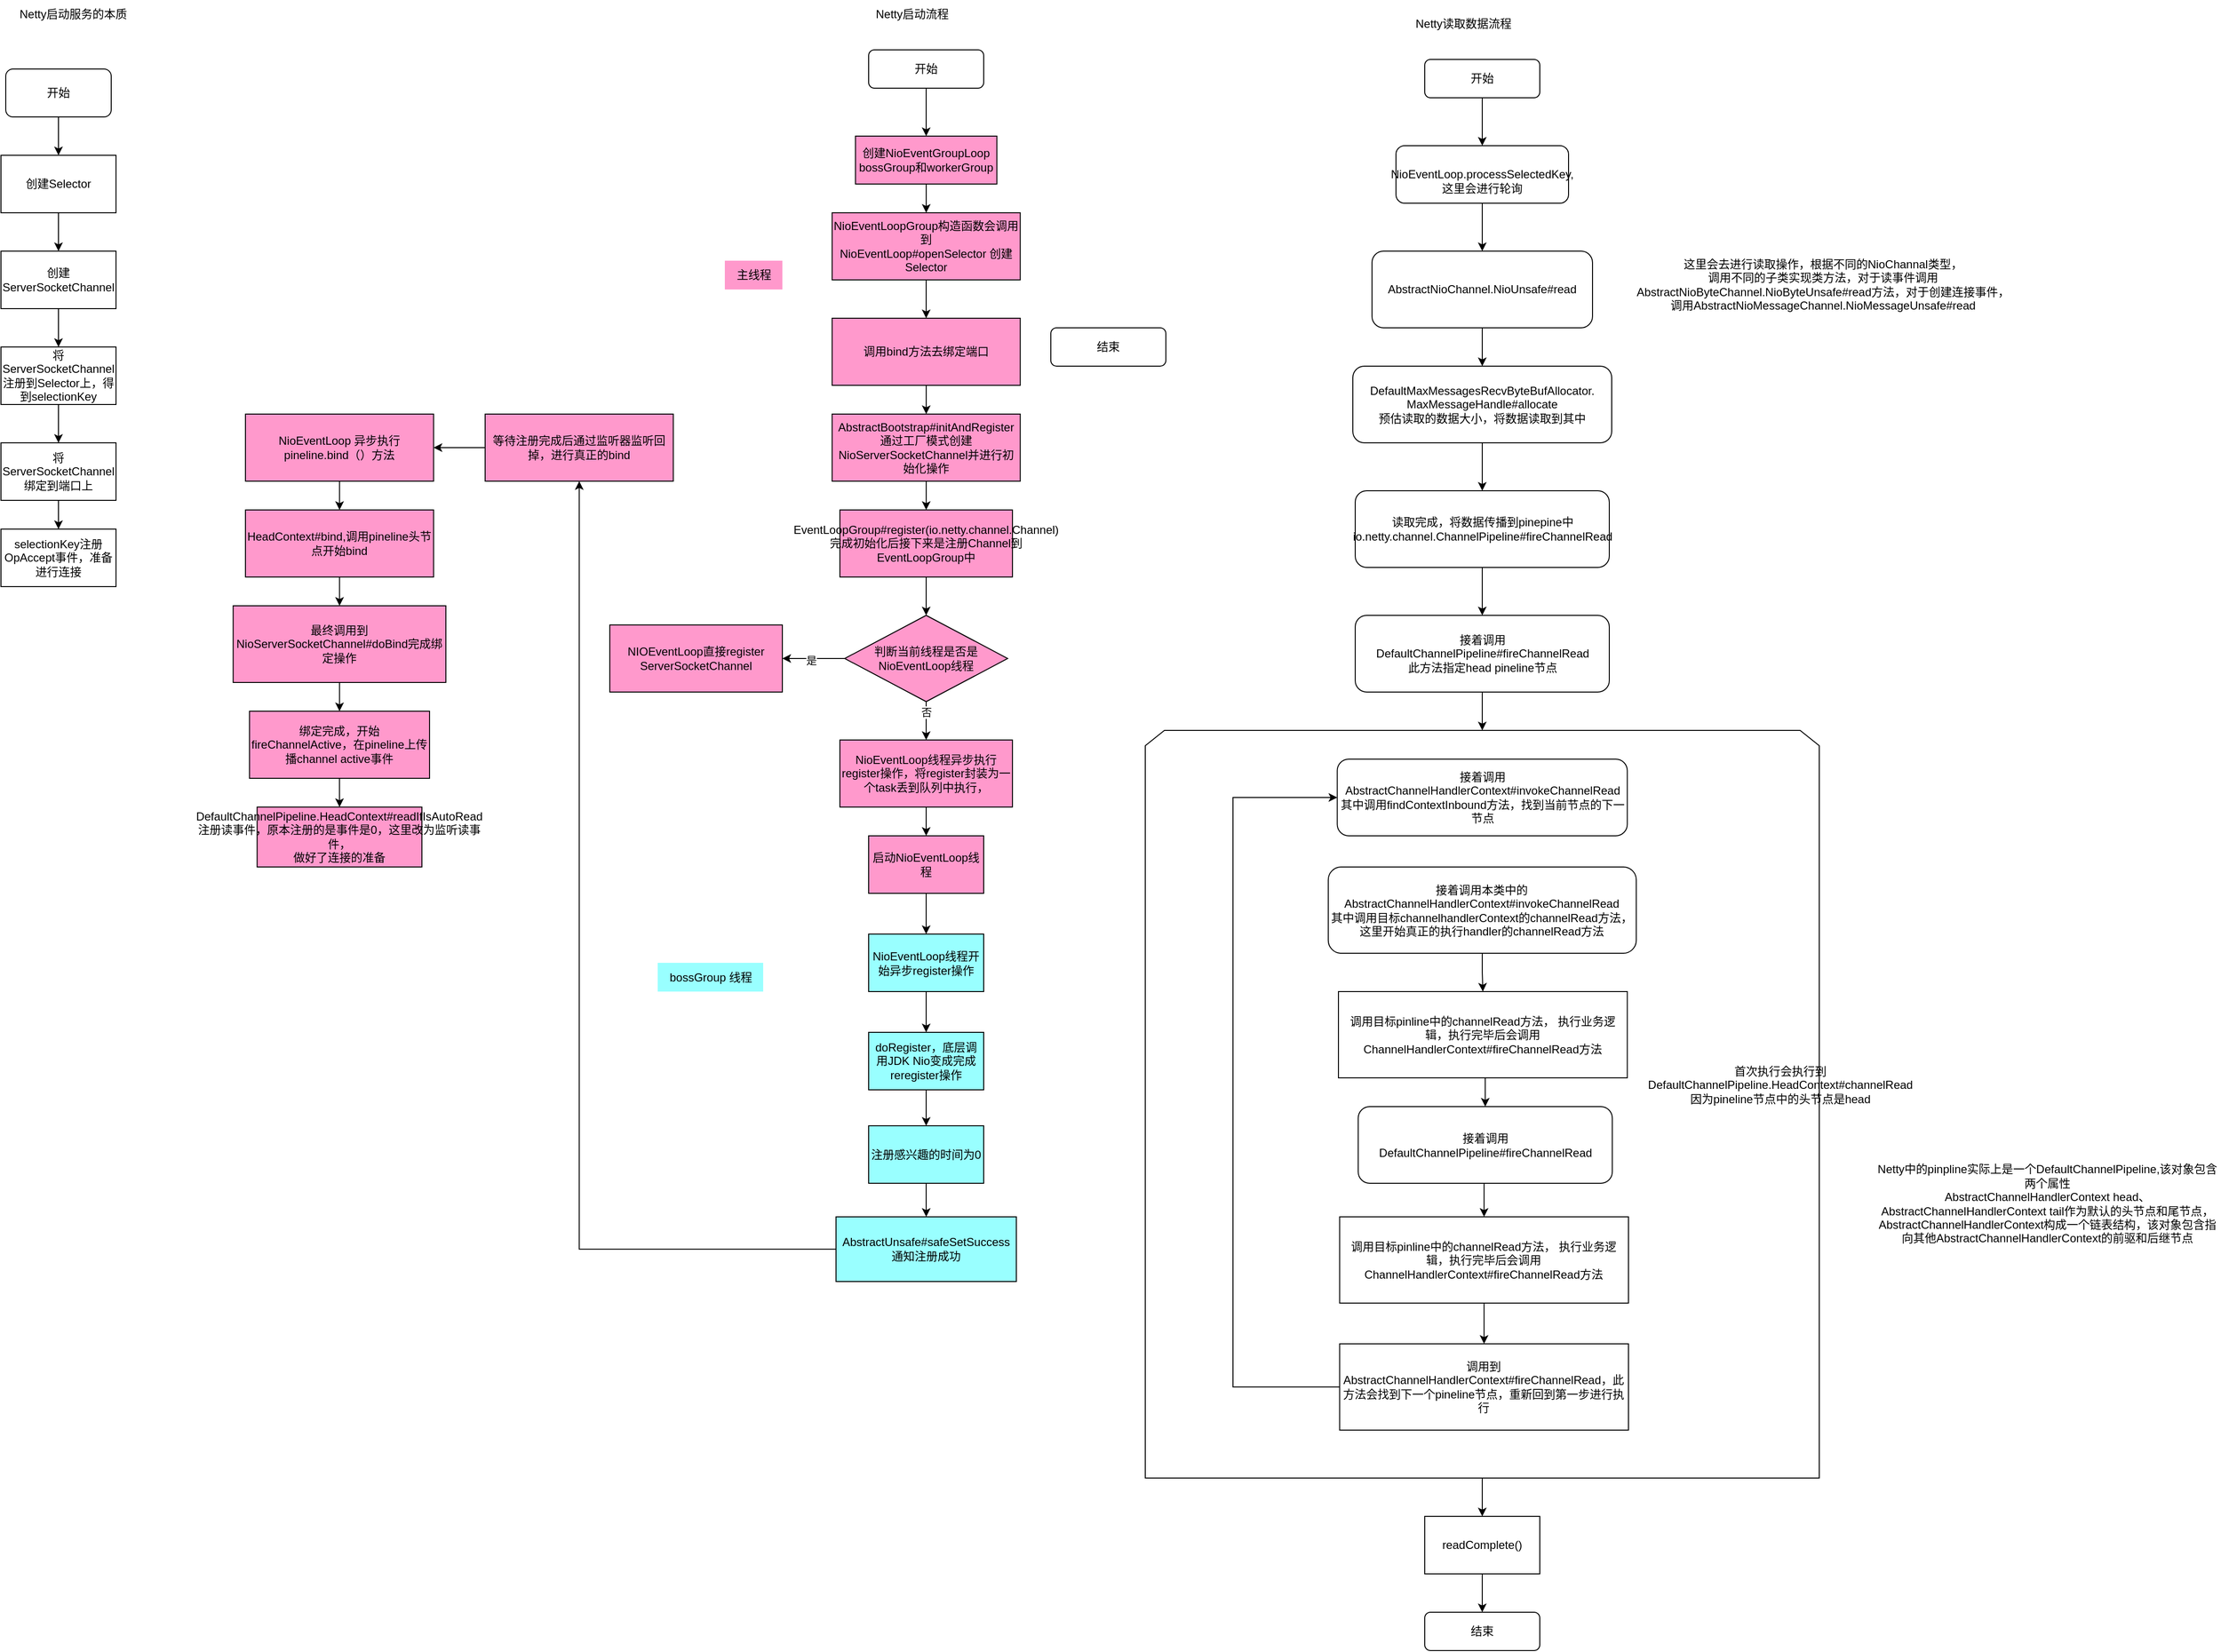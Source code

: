 <mxfile version="21.6.6" type="github">
  <diagram id="C5RBs43oDa-KdzZeNtuy" name="Page-1">
    <mxGraphModel dx="1907" dy="599" grid="1" gridSize="10" guides="1" tooltips="1" connect="1" arrows="1" fold="1" page="1" pageScale="1" pageWidth="827" pageHeight="1169" math="0" shadow="0">
      <root>
        <mxCell id="WIyWlLk6GJQsqaUBKTNV-0" />
        <mxCell id="WIyWlLk6GJQsqaUBKTNV-1" parent="WIyWlLk6GJQsqaUBKTNV-0" />
        <mxCell id="GdVXnzEpVyFlEjYMwNEM-37" style="edgeStyle=orthogonalEdgeStyle;rounded=0;orthogonalLoop=1;jettySize=auto;html=1;exitX=0.5;exitY=1;exitDx=0;exitDy=0;entryX=0.5;entryY=0;entryDx=0;entryDy=0;" parent="WIyWlLk6GJQsqaUBKTNV-1" source="GdVXnzEpVyFlEjYMwNEM-16" target="GdVXnzEpVyFlEjYMwNEM-36" edge="1">
          <mxGeometry relative="1" as="geometry" />
        </mxCell>
        <mxCell id="GdVXnzEpVyFlEjYMwNEM-16" value="" style="shape=loopLimit;whiteSpace=wrap;html=1;" parent="WIyWlLk6GJQsqaUBKTNV-1" vertex="1">
          <mxGeometry x="408.51" y="780" width="703" height="780" as="geometry" />
        </mxCell>
        <mxCell id="pgyLf31vsVKfyvSoMUgz-14" style="edgeStyle=orthogonalEdgeStyle;rounded=0;orthogonalLoop=1;jettySize=auto;html=1;exitX=0.5;exitY=1;exitDx=0;exitDy=0;" parent="WIyWlLk6GJQsqaUBKTNV-1" source="pgyLf31vsVKfyvSoMUgz-1" target="pgyLf31vsVKfyvSoMUgz-5" edge="1">
          <mxGeometry relative="1" as="geometry" />
        </mxCell>
        <mxCell id="pgyLf31vsVKfyvSoMUgz-1" value="开始" style="rounded=1;whiteSpace=wrap;html=1;fontSize=12;glass=0;strokeWidth=1;shadow=0;" parent="WIyWlLk6GJQsqaUBKTNV-1" vertex="1">
          <mxGeometry x="700" y="80" width="120" height="40" as="geometry" />
        </mxCell>
        <mxCell id="pgyLf31vsVKfyvSoMUgz-15" style="edgeStyle=orthogonalEdgeStyle;rounded=0;orthogonalLoop=1;jettySize=auto;html=1;exitX=0.5;exitY=1;exitDx=0;exitDy=0;" parent="WIyWlLk6GJQsqaUBKTNV-1" source="pgyLf31vsVKfyvSoMUgz-5" edge="1">
          <mxGeometry relative="1" as="geometry">
            <mxPoint x="760" y="280" as="targetPoint" />
          </mxGeometry>
        </mxCell>
        <mxCell id="pgyLf31vsVKfyvSoMUgz-5" value="&lt;br style=&quot;border-color: var(--border-color);&quot;&gt;NioEventLoop.processSelectedKey,&lt;br&gt;这里会进行轮询" style="rounded=1;whiteSpace=wrap;html=1;fontSize=12;glass=0;strokeWidth=1;shadow=0;" parent="WIyWlLk6GJQsqaUBKTNV-1" vertex="1">
          <mxGeometry x="670" y="170" width="180" height="60" as="geometry" />
        </mxCell>
        <mxCell id="pgyLf31vsVKfyvSoMUgz-9" value="结束" style="rounded=1;whiteSpace=wrap;html=1;fontSize=12;glass=0;strokeWidth=1;shadow=0;" parent="WIyWlLk6GJQsqaUBKTNV-1" vertex="1">
          <mxGeometry x="700" y="1700" width="120" height="40" as="geometry" />
        </mxCell>
        <mxCell id="pgyLf31vsVKfyvSoMUgz-11" value="Netty读取数据流程" style="text;html=1;align=center;verticalAlign=middle;resizable=0;points=[];autosize=1;strokeColor=none;fillColor=none;" parent="WIyWlLk6GJQsqaUBKTNV-1" vertex="1">
          <mxGeometry x="680" y="28" width="120" height="30" as="geometry" />
        </mxCell>
        <mxCell id="pgyLf31vsVKfyvSoMUgz-20" value="" style="edgeStyle=orthogonalEdgeStyle;rounded=0;orthogonalLoop=1;jettySize=auto;html=1;" parent="WIyWlLk6GJQsqaUBKTNV-1" source="pgyLf31vsVKfyvSoMUgz-16" target="pgyLf31vsVKfyvSoMUgz-19" edge="1">
          <mxGeometry relative="1" as="geometry" />
        </mxCell>
        <mxCell id="pgyLf31vsVKfyvSoMUgz-16" value="AbstractNioChannel.NioUnsafe#read" style="rounded=1;whiteSpace=wrap;html=1;" parent="WIyWlLk6GJQsqaUBKTNV-1" vertex="1">
          <mxGeometry x="645" y="280" width="230" height="80" as="geometry" />
        </mxCell>
        <mxCell id="pgyLf31vsVKfyvSoMUgz-17" value="这里会去进行读取操作，根据不同的NioChannal类型，&lt;br&gt;调用不同的子类实现类方法，对于读事件调用&lt;br&gt;AbstractNioByteChannel.NioByteUnsafe#read方法，对于创建连接事件，&lt;br&gt;调用AbstractNioMessageChannel.NioMessageUnsafe#read" style="text;html=1;align=center;verticalAlign=middle;resizable=0;points=[];autosize=1;strokeColor=none;fillColor=none;" parent="WIyWlLk6GJQsqaUBKTNV-1" vertex="1">
          <mxGeometry x="910" y="280" width="410" height="70" as="geometry" />
        </mxCell>
        <mxCell id="pgyLf31vsVKfyvSoMUgz-22" value="" style="edgeStyle=orthogonalEdgeStyle;rounded=0;orthogonalLoop=1;jettySize=auto;html=1;" parent="WIyWlLk6GJQsqaUBKTNV-1" source="pgyLf31vsVKfyvSoMUgz-19" target="pgyLf31vsVKfyvSoMUgz-21" edge="1">
          <mxGeometry relative="1" as="geometry" />
        </mxCell>
        <UserObject label="DefaultMaxMessagesRecvByteBufAllocator.&lt;br&gt;MaxMessageHandle#allocate&lt;br&gt;预估读取的数据大小，将数据读取到其中" link="io.netty.channel.DefaultMaxMessagesRecvByteBufAllocator.MaxMessageHandle#allocate" id="pgyLf31vsVKfyvSoMUgz-19">
          <mxCell style="whiteSpace=wrap;html=1;rounded=1;" parent="WIyWlLk6GJQsqaUBKTNV-1" vertex="1">
            <mxGeometry x="625" y="400" width="270" height="80" as="geometry" />
          </mxCell>
        </UserObject>
        <mxCell id="GdVXnzEpVyFlEjYMwNEM-18" style="edgeStyle=orthogonalEdgeStyle;rounded=0;orthogonalLoop=1;jettySize=auto;html=1;exitX=0.5;exitY=1;exitDx=0;exitDy=0;entryX=0.5;entryY=0;entryDx=0;entryDy=0;" parent="WIyWlLk6GJQsqaUBKTNV-1" source="pgyLf31vsVKfyvSoMUgz-21" target="GdVXnzEpVyFlEjYMwNEM-0" edge="1">
          <mxGeometry relative="1" as="geometry" />
        </mxCell>
        <mxCell id="pgyLf31vsVKfyvSoMUgz-21" value="读取完成，将数据传播到pinepine中io.netty.channel.ChannelPipeline#fireChannelRead" style="whiteSpace=wrap;html=1;rounded=1;" parent="WIyWlLk6GJQsqaUBKTNV-1" vertex="1">
          <mxGeometry x="627.5" y="530" width="265" height="80" as="geometry" />
        </mxCell>
        <mxCell id="GdVXnzEpVyFlEjYMwNEM-27" style="edgeStyle=orthogonalEdgeStyle;rounded=0;orthogonalLoop=1;jettySize=auto;html=1;exitX=0.5;exitY=1;exitDx=0;exitDy=0;entryX=0.5;entryY=0;entryDx=0;entryDy=0;" parent="WIyWlLk6GJQsqaUBKTNV-1" source="GdVXnzEpVyFlEjYMwNEM-0" target="GdVXnzEpVyFlEjYMwNEM-16" edge="1">
          <mxGeometry relative="1" as="geometry" />
        </mxCell>
        <mxCell id="GdVXnzEpVyFlEjYMwNEM-0" value="接着调用DefaultChannelPipeline#fireChannelRead&lt;br&gt;此方法指定head pineline节点" style="whiteSpace=wrap;html=1;rounded=1;" parent="WIyWlLk6GJQsqaUBKTNV-1" vertex="1">
          <mxGeometry x="627.5" y="660" width="265" height="80" as="geometry" />
        </mxCell>
        <mxCell id="GdVXnzEpVyFlEjYMwNEM-4" value="接着调用AbstractChannelHandlerContext#invokeChannelRead&lt;br&gt;其中调用findContextInbound方法，找到当前节点的下一节点" style="whiteSpace=wrap;html=1;rounded=1;" parent="WIyWlLk6GJQsqaUBKTNV-1" vertex="1">
          <mxGeometry x="608.75" y="810" width="302.5" height="80" as="geometry" />
        </mxCell>
        <mxCell id="GdVXnzEpVyFlEjYMwNEM-25" style="edgeStyle=orthogonalEdgeStyle;rounded=0;orthogonalLoop=1;jettySize=auto;html=1;exitX=0.5;exitY=1;exitDx=0;exitDy=0;entryX=0.5;entryY=0;entryDx=0;entryDy=0;" parent="WIyWlLk6GJQsqaUBKTNV-1" source="GdVXnzEpVyFlEjYMwNEM-6" target="GdVXnzEpVyFlEjYMwNEM-22" edge="1">
          <mxGeometry relative="1" as="geometry" />
        </mxCell>
        <mxCell id="GdVXnzEpVyFlEjYMwNEM-6" value="接着调用本类中的AbstractChannelHandlerContext#invokeChannelRead&lt;br&gt;其中调用目标channelhandlerContext的channelRead方法，这里开始真正的执行handler的channelRead方法" style="whiteSpace=wrap;html=1;rounded=1;" parent="WIyWlLk6GJQsqaUBKTNV-1" vertex="1">
          <mxGeometry x="599.38" y="922.5" width="321.25" height="90" as="geometry" />
        </mxCell>
        <mxCell id="GdVXnzEpVyFlEjYMwNEM-29" style="edgeStyle=orthogonalEdgeStyle;rounded=0;orthogonalLoop=1;jettySize=auto;html=1;exitX=0.5;exitY=1;exitDx=0;exitDy=0;entryX=0.5;entryY=0;entryDx=0;entryDy=0;" parent="WIyWlLk6GJQsqaUBKTNV-1" source="GdVXnzEpVyFlEjYMwNEM-13" target="GdVXnzEpVyFlEjYMwNEM-28" edge="1">
          <mxGeometry relative="1" as="geometry" />
        </mxCell>
        <mxCell id="GdVXnzEpVyFlEjYMwNEM-13" value="接着调用DefaultChannelPipeline#fireChannelRead" style="whiteSpace=wrap;html=1;rounded=1;" parent="WIyWlLk6GJQsqaUBKTNV-1" vertex="1">
          <mxGeometry x="630.62" y="1172.5" width="265" height="80" as="geometry" />
        </mxCell>
        <mxCell id="GdVXnzEpVyFlEjYMwNEM-20" value="首次执行会执行到DefaultChannelPipeline.HeadContext#channelRead&lt;br&gt;因为pineline节点中的头节点是head" style="text;html=1;strokeColor=none;fillColor=none;align=center;verticalAlign=middle;whiteSpace=wrap;rounded=0;" parent="WIyWlLk6GJQsqaUBKTNV-1" vertex="1">
          <mxGeometry x="940.62" y="1095" width="260" height="110" as="geometry" />
        </mxCell>
        <mxCell id="GdVXnzEpVyFlEjYMwNEM-24" style="edgeStyle=orthogonalEdgeStyle;rounded=0;orthogonalLoop=1;jettySize=auto;html=1;exitX=0.5;exitY=1;exitDx=0;exitDy=0;entryX=0.5;entryY=0;entryDx=0;entryDy=0;" parent="WIyWlLk6GJQsqaUBKTNV-1" source="GdVXnzEpVyFlEjYMwNEM-22" target="GdVXnzEpVyFlEjYMwNEM-13" edge="1">
          <mxGeometry relative="1" as="geometry" />
        </mxCell>
        <mxCell id="GdVXnzEpVyFlEjYMwNEM-22" value="调用目标pinline中的channelRead方法， 执行业务逻辑，执行完毕后会调用ChannelHandlerContext#fireChannelRead方法" style="rounded=0;whiteSpace=wrap;html=1;" parent="WIyWlLk6GJQsqaUBKTNV-1" vertex="1">
          <mxGeometry x="610" y="1052.5" width="301.25" height="90" as="geometry" />
        </mxCell>
        <mxCell id="GdVXnzEpVyFlEjYMwNEM-31" style="edgeStyle=orthogonalEdgeStyle;rounded=0;orthogonalLoop=1;jettySize=auto;html=1;exitX=0.5;exitY=1;exitDx=0;exitDy=0;entryX=0.5;entryY=0;entryDx=0;entryDy=0;" parent="WIyWlLk6GJQsqaUBKTNV-1" source="GdVXnzEpVyFlEjYMwNEM-28" target="GdVXnzEpVyFlEjYMwNEM-30" edge="1">
          <mxGeometry relative="1" as="geometry" />
        </mxCell>
        <mxCell id="GdVXnzEpVyFlEjYMwNEM-28" value="调用目标pinline中的channelRead方法， 执行业务逻辑，执行完毕后会调用ChannelHandlerContext#fireChannelRead方法" style="rounded=0;whiteSpace=wrap;html=1;" parent="WIyWlLk6GJQsqaUBKTNV-1" vertex="1">
          <mxGeometry x="611.25" y="1287.5" width="301.25" height="90" as="geometry" />
        </mxCell>
        <mxCell id="GdVXnzEpVyFlEjYMwNEM-32" style="edgeStyle=orthogonalEdgeStyle;rounded=0;orthogonalLoop=1;jettySize=auto;html=1;exitX=0;exitY=0.5;exitDx=0;exitDy=0;entryX=0;entryY=0.5;entryDx=0;entryDy=0;" parent="WIyWlLk6GJQsqaUBKTNV-1" source="GdVXnzEpVyFlEjYMwNEM-30" target="GdVXnzEpVyFlEjYMwNEM-4" edge="1">
          <mxGeometry relative="1" as="geometry">
            <Array as="points">
              <mxPoint x="500" y="1465" />
              <mxPoint x="500" y="850" />
            </Array>
          </mxGeometry>
        </mxCell>
        <mxCell id="GdVXnzEpVyFlEjYMwNEM-30" value="调用到AbstractChannelHandlerContext#fireChannelRead，此方法会找到下一个pineline节点，重新回到第一步进行执行" style="rounded=0;whiteSpace=wrap;html=1;" parent="WIyWlLk6GJQsqaUBKTNV-1" vertex="1">
          <mxGeometry x="611.25" y="1420" width="301.25" height="90" as="geometry" />
        </mxCell>
        <mxCell id="wY29Mb9amywJfO0VsZez-29" style="edgeStyle=orthogonalEdgeStyle;rounded=0;orthogonalLoop=1;jettySize=auto;html=1;exitX=0.5;exitY=1;exitDx=0;exitDy=0;" edge="1" parent="WIyWlLk6GJQsqaUBKTNV-1" source="GdVXnzEpVyFlEjYMwNEM-36" target="pgyLf31vsVKfyvSoMUgz-9">
          <mxGeometry relative="1" as="geometry" />
        </mxCell>
        <mxCell id="GdVXnzEpVyFlEjYMwNEM-36" value="readComplete()" style="whiteSpace=wrap;html=1;" parent="WIyWlLk6GJQsqaUBKTNV-1" vertex="1">
          <mxGeometry x="700" y="1600" width="120" height="60" as="geometry" />
        </mxCell>
        <mxCell id="GdVXnzEpVyFlEjYMwNEM-39" value="Netty中的pinpline实际上是一个DefaultChannelPipeline,该对象包含两个属性&lt;br&gt;AbstractChannelHandlerContext&amp;nbsp;head、&lt;br&gt;AbstractChannelHandlerContext&amp;nbsp;tail作为默认的头节点和尾节点，AbstractChannelHandlerContext构成一个链表结构，该对象包含指向其他AbstractChannelHandlerContext的前驱和后继节点" style="text;html=1;strokeColor=none;fillColor=none;align=center;verticalAlign=middle;whiteSpace=wrap;rounded=0;" parent="WIyWlLk6GJQsqaUBKTNV-1" vertex="1">
          <mxGeometry x="1170" y="1230" width="359.38" height="87.5" as="geometry" />
        </mxCell>
        <mxCell id="wY29Mb9amywJfO0VsZez-19" style="edgeStyle=orthogonalEdgeStyle;rounded=0;orthogonalLoop=1;jettySize=auto;html=1;exitX=0.5;exitY=1;exitDx=0;exitDy=0;entryX=0.5;entryY=0;entryDx=0;entryDy=0;" edge="1" parent="WIyWlLk6GJQsqaUBKTNV-1" source="eDhqZ8a0nptcuUZ7Z_iJ-0" target="eDhqZ8a0nptcuUZ7Z_iJ-2">
          <mxGeometry relative="1" as="geometry" />
        </mxCell>
        <mxCell id="eDhqZ8a0nptcuUZ7Z_iJ-0" value="开始" style="rounded=1;whiteSpace=wrap;html=1;fontSize=12;glass=0;strokeWidth=1;shadow=0;" parent="WIyWlLk6GJQsqaUBKTNV-1" vertex="1">
          <mxGeometry x="120.01" y="70" width="120" height="40" as="geometry" />
        </mxCell>
        <mxCell id="eDhqZ8a0nptcuUZ7Z_iJ-1" value="结束" style="rounded=1;whiteSpace=wrap;html=1;fontSize=12;glass=0;strokeWidth=1;shadow=0;" parent="WIyWlLk6GJQsqaUBKTNV-1" vertex="1">
          <mxGeometry x="310" y="360" width="120" height="40" as="geometry" />
        </mxCell>
        <mxCell id="eDhqZ8a0nptcuUZ7Z_iJ-10" value="" style="edgeStyle=orthogonalEdgeStyle;rounded=0;orthogonalLoop=1;jettySize=auto;html=1;" parent="WIyWlLk6GJQsqaUBKTNV-1" source="eDhqZ8a0nptcuUZ7Z_iJ-2" target="eDhqZ8a0nptcuUZ7Z_iJ-9" edge="1">
          <mxGeometry relative="1" as="geometry" />
        </mxCell>
        <mxCell id="eDhqZ8a0nptcuUZ7Z_iJ-2" value="创建NioEventGroupLoop bossGroup和workerGroup&lt;br&gt;" style="rounded=0;whiteSpace=wrap;html=1;fillColor=#FF99CC;" parent="WIyWlLk6GJQsqaUBKTNV-1" vertex="1">
          <mxGeometry x="106.25" y="160" width="147.5" height="50" as="geometry" />
        </mxCell>
        <mxCell id="eDhqZ8a0nptcuUZ7Z_iJ-8" value="主线程" style="text;html=1;align=center;verticalAlign=middle;resizable=0;points=[];autosize=1;strokeColor=none;fillColor=#FF99CC;" parent="WIyWlLk6GJQsqaUBKTNV-1" vertex="1">
          <mxGeometry x="-30" y="290" width="60" height="30" as="geometry" />
        </mxCell>
        <mxCell id="eDhqZ8a0nptcuUZ7Z_iJ-12" value="" style="edgeStyle=orthogonalEdgeStyle;rounded=0;orthogonalLoop=1;jettySize=auto;html=1;" parent="WIyWlLk6GJQsqaUBKTNV-1" source="eDhqZ8a0nptcuUZ7Z_iJ-9" target="eDhqZ8a0nptcuUZ7Z_iJ-11" edge="1">
          <mxGeometry relative="1" as="geometry" />
        </mxCell>
        <mxCell id="eDhqZ8a0nptcuUZ7Z_iJ-9" value="NioEventLoopGroup构造函数会调用到&lt;br&gt;NioEventLoop#openSelector 创建Selector" style="whiteSpace=wrap;html=1;rounded=0;fillColor=#FF99CC;" parent="WIyWlLk6GJQsqaUBKTNV-1" vertex="1">
          <mxGeometry x="81.88" y="240" width="196.25" height="70" as="geometry" />
        </mxCell>
        <mxCell id="eDhqZ8a0nptcuUZ7Z_iJ-14" value="" style="edgeStyle=orthogonalEdgeStyle;rounded=0;orthogonalLoop=1;jettySize=auto;html=1;" parent="WIyWlLk6GJQsqaUBKTNV-1" source="eDhqZ8a0nptcuUZ7Z_iJ-11" target="eDhqZ8a0nptcuUZ7Z_iJ-13" edge="1">
          <mxGeometry relative="1" as="geometry" />
        </mxCell>
        <mxCell id="eDhqZ8a0nptcuUZ7Z_iJ-11" value="调用bind方法去绑定端口" style="whiteSpace=wrap;html=1;rounded=0;fillColor=#FF99CC;" parent="WIyWlLk6GJQsqaUBKTNV-1" vertex="1">
          <mxGeometry x="81.88" y="350" width="196.25" height="70" as="geometry" />
        </mxCell>
        <mxCell id="eDhqZ8a0nptcuUZ7Z_iJ-17" value="" style="edgeStyle=orthogonalEdgeStyle;rounded=0;orthogonalLoop=1;jettySize=auto;html=1;" parent="WIyWlLk6GJQsqaUBKTNV-1" source="eDhqZ8a0nptcuUZ7Z_iJ-13" target="eDhqZ8a0nptcuUZ7Z_iJ-16" edge="1">
          <mxGeometry relative="1" as="geometry" />
        </mxCell>
        <mxCell id="eDhqZ8a0nptcuUZ7Z_iJ-13" value="AbstractBootstrap#initAndRegister&lt;br&gt;通过工厂模式创建NioServerSocketChannel并进行初始化操作" style="whiteSpace=wrap;html=1;rounded=0;fillColor=#FF99CC;" parent="WIyWlLk6GJQsqaUBKTNV-1" vertex="1">
          <mxGeometry x="81.88" y="450" width="196.25" height="70" as="geometry" />
        </mxCell>
        <mxCell id="eDhqZ8a0nptcuUZ7Z_iJ-15" value="bossGroup 线程" style="text;html=1;align=center;verticalAlign=middle;resizable=0;points=[];autosize=1;strokeColor=none;fillColor=#99FFFF;" parent="WIyWlLk6GJQsqaUBKTNV-1" vertex="1">
          <mxGeometry x="-100" y="1022.5" width="110" height="30" as="geometry" />
        </mxCell>
        <mxCell id="wY29Mb9amywJfO0VsZez-3" style="edgeStyle=orthogonalEdgeStyle;rounded=0;orthogonalLoop=1;jettySize=auto;html=1;exitX=0.5;exitY=1;exitDx=0;exitDy=0;entryX=0.5;entryY=0;entryDx=0;entryDy=0;" edge="1" parent="WIyWlLk6GJQsqaUBKTNV-1" source="eDhqZ8a0nptcuUZ7Z_iJ-16" target="wY29Mb9amywJfO0VsZez-2">
          <mxGeometry relative="1" as="geometry" />
        </mxCell>
        <mxCell id="eDhqZ8a0nptcuUZ7Z_iJ-16" value="EventLoopGroup#register(io.netty.channel.Channel)&lt;br&gt;完成初始化后接下来是注册Channel到EventLoopGroup中" style="whiteSpace=wrap;html=1;fillColor=#FF99CC;rounded=0;" parent="WIyWlLk6GJQsqaUBKTNV-1" vertex="1">
          <mxGeometry x="90.01" y="550" width="179.99" height="70" as="geometry" />
        </mxCell>
        <mxCell id="wY29Mb9amywJfO0VsZez-6" style="edgeStyle=orthogonalEdgeStyle;rounded=0;orthogonalLoop=1;jettySize=auto;html=1;exitX=0;exitY=0.5;exitDx=0;exitDy=0;" edge="1" parent="WIyWlLk6GJQsqaUBKTNV-1" source="wY29Mb9amywJfO0VsZez-2" target="wY29Mb9amywJfO0VsZez-5">
          <mxGeometry relative="1" as="geometry" />
        </mxCell>
        <mxCell id="wY29Mb9amywJfO0VsZez-9" value="是" style="edgeLabel;html=1;align=center;verticalAlign=middle;resizable=0;points=[];" vertex="1" connectable="0" parent="wY29Mb9amywJfO0VsZez-6">
          <mxGeometry x="0.083" y="2" relative="1" as="geometry">
            <mxPoint as="offset" />
          </mxGeometry>
        </mxCell>
        <mxCell id="wY29Mb9amywJfO0VsZez-8" style="edgeStyle=orthogonalEdgeStyle;rounded=0;orthogonalLoop=1;jettySize=auto;html=1;exitX=0.5;exitY=1;exitDx=0;exitDy=0;entryX=0.5;entryY=0;entryDx=0;entryDy=0;" edge="1" parent="WIyWlLk6GJQsqaUBKTNV-1" source="wY29Mb9amywJfO0VsZez-2" target="wY29Mb9amywJfO0VsZez-7">
          <mxGeometry relative="1" as="geometry" />
        </mxCell>
        <mxCell id="wY29Mb9amywJfO0VsZez-10" value="否" style="edgeLabel;html=1;align=center;verticalAlign=middle;resizable=0;points=[];" vertex="1" connectable="0" parent="wY29Mb9amywJfO0VsZez-8">
          <mxGeometry x="-0.472" relative="1" as="geometry">
            <mxPoint as="offset" />
          </mxGeometry>
        </mxCell>
        <mxCell id="wY29Mb9amywJfO0VsZez-2" value="判断当前线程是否是NioEventLoop线程" style="rhombus;whiteSpace=wrap;html=1;fillColor=#FF99CC;" vertex="1" parent="WIyWlLk6GJQsqaUBKTNV-1">
          <mxGeometry x="95" y="660" width="170" height="90" as="geometry" />
        </mxCell>
        <mxCell id="wY29Mb9amywJfO0VsZez-5" value="NIOEventLoop直接register ServerSocketChannel" style="whiteSpace=wrap;html=1;fillColor=#FF99CC;rounded=0;" vertex="1" parent="WIyWlLk6GJQsqaUBKTNV-1">
          <mxGeometry x="-149.99" y="670" width="179.99" height="70" as="geometry" />
        </mxCell>
        <mxCell id="wY29Mb9amywJfO0VsZez-12" value="" style="edgeStyle=orthogonalEdgeStyle;rounded=0;orthogonalLoop=1;jettySize=auto;html=1;" edge="1" parent="WIyWlLk6GJQsqaUBKTNV-1" source="wY29Mb9amywJfO0VsZez-7" target="wY29Mb9amywJfO0VsZez-11">
          <mxGeometry relative="1" as="geometry" />
        </mxCell>
        <mxCell id="wY29Mb9amywJfO0VsZez-7" value="NioEventLoop线程异步执行register操作，将register封装为一个task丢到队列中执行，" style="whiteSpace=wrap;html=1;fillColor=#FF99CC;rounded=0;" vertex="1" parent="WIyWlLk6GJQsqaUBKTNV-1">
          <mxGeometry x="90" y="790" width="179.99" height="70" as="geometry" />
        </mxCell>
        <mxCell id="wY29Mb9amywJfO0VsZez-14" value="" style="edgeStyle=orthogonalEdgeStyle;rounded=0;orthogonalLoop=1;jettySize=auto;html=1;" edge="1" parent="WIyWlLk6GJQsqaUBKTNV-1" source="wY29Mb9amywJfO0VsZez-11" target="wY29Mb9amywJfO0VsZez-13">
          <mxGeometry relative="1" as="geometry" />
        </mxCell>
        <mxCell id="wY29Mb9amywJfO0VsZez-11" value="启动NioEventLoop线程" style="whiteSpace=wrap;html=1;fillColor=#FF99CC;rounded=0;" vertex="1" parent="WIyWlLk6GJQsqaUBKTNV-1">
          <mxGeometry x="119.995" y="890" width="120" height="60" as="geometry" />
        </mxCell>
        <mxCell id="wY29Mb9amywJfO0VsZez-16" value="" style="edgeStyle=orthogonalEdgeStyle;rounded=0;orthogonalLoop=1;jettySize=auto;html=1;" edge="1" parent="WIyWlLk6GJQsqaUBKTNV-1" source="wY29Mb9amywJfO0VsZez-13" target="wY29Mb9amywJfO0VsZez-15">
          <mxGeometry relative="1" as="geometry" />
        </mxCell>
        <mxCell id="wY29Mb9amywJfO0VsZez-13" value="NioEventLoop线程开始异步register操作" style="whiteSpace=wrap;html=1;fillColor=#99FFFF;rounded=0;" vertex="1" parent="WIyWlLk6GJQsqaUBKTNV-1">
          <mxGeometry x="120.005" y="992.5" width="120" height="60" as="geometry" />
        </mxCell>
        <mxCell id="wY29Mb9amywJfO0VsZez-21" value="" style="edgeStyle=orthogonalEdgeStyle;rounded=0;orthogonalLoop=1;jettySize=auto;html=1;" edge="1" parent="WIyWlLk6GJQsqaUBKTNV-1" source="wY29Mb9amywJfO0VsZez-15" target="wY29Mb9amywJfO0VsZez-20">
          <mxGeometry relative="1" as="geometry" />
        </mxCell>
        <mxCell id="wY29Mb9amywJfO0VsZez-15" value="doRegister，底层调用JDK Nio变成完成reregister操作" style="whiteSpace=wrap;html=1;fillColor=#99FFFF;rounded=0;" vertex="1" parent="WIyWlLk6GJQsqaUBKTNV-1">
          <mxGeometry x="120.005" y="1095" width="120" height="60" as="geometry" />
        </mxCell>
        <mxCell id="wY29Mb9amywJfO0VsZez-23" value="" style="edgeStyle=orthogonalEdgeStyle;rounded=0;orthogonalLoop=1;jettySize=auto;html=1;" edge="1" parent="WIyWlLk6GJQsqaUBKTNV-1" source="wY29Mb9amywJfO0VsZez-20" target="wY29Mb9amywJfO0VsZez-22">
          <mxGeometry relative="1" as="geometry" />
        </mxCell>
        <mxCell id="wY29Mb9amywJfO0VsZez-20" value="注册感兴趣的时间为0" style="whiteSpace=wrap;html=1;fillColor=#99FFFF;rounded=0;" vertex="1" parent="WIyWlLk6GJQsqaUBKTNV-1">
          <mxGeometry x="119.995" y="1192.5" width="120" height="60" as="geometry" />
        </mxCell>
        <mxCell id="wY29Mb9amywJfO0VsZez-28" style="edgeStyle=orthogonalEdgeStyle;rounded=0;orthogonalLoop=1;jettySize=auto;html=1;exitX=0;exitY=0.5;exitDx=0;exitDy=0;" edge="1" parent="WIyWlLk6GJQsqaUBKTNV-1" source="wY29Mb9amywJfO0VsZez-22" target="wY29Mb9amywJfO0VsZez-27">
          <mxGeometry relative="1" as="geometry" />
        </mxCell>
        <mxCell id="wY29Mb9amywJfO0VsZez-22" value="AbstractUnsafe#safeSetSuccess&lt;br&gt;通知注册成功" style="whiteSpace=wrap;html=1;fillColor=#99FFFF;rounded=0;" vertex="1" parent="WIyWlLk6GJQsqaUBKTNV-1">
          <mxGeometry x="85.95" y="1287.5" width="188.12" height="67.5" as="geometry" />
        </mxCell>
        <mxCell id="wY29Mb9amywJfO0VsZez-32" style="edgeStyle=orthogonalEdgeStyle;rounded=0;orthogonalLoop=1;jettySize=auto;html=1;exitX=0;exitY=0.5;exitDx=0;exitDy=0;" edge="1" parent="WIyWlLk6GJQsqaUBKTNV-1" source="wY29Mb9amywJfO0VsZez-27" target="wY29Mb9amywJfO0VsZez-31">
          <mxGeometry relative="1" as="geometry" />
        </mxCell>
        <mxCell id="wY29Mb9amywJfO0VsZez-27" value="等待注册完成后通过监听器监听回掉，进行真正的bind" style="whiteSpace=wrap;html=1;rounded=0;fillColor=#FF99CC;" vertex="1" parent="WIyWlLk6GJQsqaUBKTNV-1">
          <mxGeometry x="-280" y="450" width="196.25" height="70" as="geometry" />
        </mxCell>
        <mxCell id="wY29Mb9amywJfO0VsZez-30" value="Netty启动流程" style="text;html=1;align=center;verticalAlign=middle;resizable=0;points=[];autosize=1;strokeColor=none;fillColor=none;" vertex="1" parent="WIyWlLk6GJQsqaUBKTNV-1">
          <mxGeometry x="115" y="18" width="100" height="30" as="geometry" />
        </mxCell>
        <mxCell id="wY29Mb9amywJfO0VsZez-34" value="" style="edgeStyle=orthogonalEdgeStyle;rounded=0;orthogonalLoop=1;jettySize=auto;html=1;" edge="1" parent="WIyWlLk6GJQsqaUBKTNV-1" source="wY29Mb9amywJfO0VsZez-31" target="wY29Mb9amywJfO0VsZez-33">
          <mxGeometry relative="1" as="geometry" />
        </mxCell>
        <mxCell id="wY29Mb9amywJfO0VsZez-31" value="NioEventLoop 异步执行pineline.bind（）方法" style="whiteSpace=wrap;html=1;rounded=0;fillColor=#FF99CC;" vertex="1" parent="WIyWlLk6GJQsqaUBKTNV-1">
          <mxGeometry x="-530" y="450" width="196.25" height="70" as="geometry" />
        </mxCell>
        <mxCell id="wY29Mb9amywJfO0VsZez-36" value="" style="edgeStyle=orthogonalEdgeStyle;rounded=0;orthogonalLoop=1;jettySize=auto;html=1;" edge="1" parent="WIyWlLk6GJQsqaUBKTNV-1" source="wY29Mb9amywJfO0VsZez-33" target="wY29Mb9amywJfO0VsZez-35">
          <mxGeometry relative="1" as="geometry" />
        </mxCell>
        <mxCell id="wY29Mb9amywJfO0VsZez-33" value="HeadContext#bind,调用pineline头节点开始bind" style="whiteSpace=wrap;html=1;rounded=0;fillColor=#FF99CC;" vertex="1" parent="WIyWlLk6GJQsqaUBKTNV-1">
          <mxGeometry x="-530" y="550" width="196.25" height="70" as="geometry" />
        </mxCell>
        <mxCell id="wY29Mb9amywJfO0VsZez-38" value="" style="edgeStyle=orthogonalEdgeStyle;rounded=0;orthogonalLoop=1;jettySize=auto;html=1;" edge="1" parent="WIyWlLk6GJQsqaUBKTNV-1" source="wY29Mb9amywJfO0VsZez-35" target="wY29Mb9amywJfO0VsZez-37">
          <mxGeometry relative="1" as="geometry" />
        </mxCell>
        <mxCell id="wY29Mb9amywJfO0VsZez-35" value="最终调用到&lt;br&gt;NioServerSocketChannel#doBind完成绑定操作" style="whiteSpace=wrap;html=1;fillColor=#FF99CC;rounded=0;" vertex="1" parent="WIyWlLk6GJQsqaUBKTNV-1">
          <mxGeometry x="-542.81" y="650" width="221.87" height="80" as="geometry" />
        </mxCell>
        <mxCell id="wY29Mb9amywJfO0VsZez-40" value="" style="edgeStyle=orthogonalEdgeStyle;rounded=0;orthogonalLoop=1;jettySize=auto;html=1;" edge="1" parent="WIyWlLk6GJQsqaUBKTNV-1" source="wY29Mb9amywJfO0VsZez-37" target="wY29Mb9amywJfO0VsZez-39">
          <mxGeometry relative="1" as="geometry" />
        </mxCell>
        <mxCell id="wY29Mb9amywJfO0VsZez-37" value="绑定完成，开始fireChannelActive，在pineline上传播channel active事件&lt;br&gt;" style="whiteSpace=wrap;html=1;fillColor=#FF99CC;rounded=0;" vertex="1" parent="WIyWlLk6GJQsqaUBKTNV-1">
          <mxGeometry x="-525.78" y="760" width="187.81" height="70" as="geometry" />
        </mxCell>
        <mxCell id="wY29Mb9amywJfO0VsZez-39" value="DefaultChannelPipeline.HeadContext#readIfIsAutoRead&lt;br&gt;注册读事件，原本注册的是事件是0，这里改为监听读事件，&lt;br&gt;做好了连接的准备" style="whiteSpace=wrap;html=1;fillColor=#FF99CC;rounded=0;" vertex="1" parent="WIyWlLk6GJQsqaUBKTNV-1">
          <mxGeometry x="-517.82" y="860" width="171.88" height="62.5" as="geometry" />
        </mxCell>
        <mxCell id="wY29Mb9amywJfO0VsZez-41" value="Netty启动服务的本质" style="text;html=1;align=center;verticalAlign=middle;resizable=0;points=[];autosize=1;strokeColor=none;fillColor=none;" vertex="1" parent="WIyWlLk6GJQsqaUBKTNV-1">
          <mxGeometry x="-780" y="18" width="140" height="30" as="geometry" />
        </mxCell>
        <mxCell id="wY29Mb9amywJfO0VsZez-48" value="" style="edgeStyle=orthogonalEdgeStyle;rounded=0;orthogonalLoop=1;jettySize=auto;html=1;" edge="1" parent="WIyWlLk6GJQsqaUBKTNV-1" source="wY29Mb9amywJfO0VsZez-42">
          <mxGeometry relative="1" as="geometry">
            <mxPoint x="-725" y="180" as="targetPoint" />
          </mxGeometry>
        </mxCell>
        <mxCell id="wY29Mb9amywJfO0VsZez-42" value="开始" style="rounded=1;whiteSpace=wrap;html=1;" vertex="1" parent="WIyWlLk6GJQsqaUBKTNV-1">
          <mxGeometry x="-780" y="90" width="110" height="50" as="geometry" />
        </mxCell>
        <mxCell id="wY29Mb9amywJfO0VsZez-51" value="" style="edgeStyle=orthogonalEdgeStyle;rounded=0;orthogonalLoop=1;jettySize=auto;html=1;" edge="1" parent="WIyWlLk6GJQsqaUBKTNV-1" source="wY29Mb9amywJfO0VsZez-49" target="wY29Mb9amywJfO0VsZez-50">
          <mxGeometry relative="1" as="geometry" />
        </mxCell>
        <mxCell id="wY29Mb9amywJfO0VsZez-49" value="创建Selector" style="rounded=0;whiteSpace=wrap;html=1;" vertex="1" parent="WIyWlLk6GJQsqaUBKTNV-1">
          <mxGeometry x="-785" y="180" width="120" height="60" as="geometry" />
        </mxCell>
        <mxCell id="wY29Mb9amywJfO0VsZez-53" value="" style="edgeStyle=orthogonalEdgeStyle;rounded=0;orthogonalLoop=1;jettySize=auto;html=1;" edge="1" parent="WIyWlLk6GJQsqaUBKTNV-1" source="wY29Mb9amywJfO0VsZez-50" target="wY29Mb9amywJfO0VsZez-52">
          <mxGeometry relative="1" as="geometry" />
        </mxCell>
        <mxCell id="wY29Mb9amywJfO0VsZez-50" value="创建ServerSocketChannel" style="whiteSpace=wrap;html=1;rounded=0;" vertex="1" parent="WIyWlLk6GJQsqaUBKTNV-1">
          <mxGeometry x="-785" y="280" width="120" height="60" as="geometry" />
        </mxCell>
        <mxCell id="wY29Mb9amywJfO0VsZez-55" value="" style="edgeStyle=orthogonalEdgeStyle;rounded=0;orthogonalLoop=1;jettySize=auto;html=1;" edge="1" parent="WIyWlLk6GJQsqaUBKTNV-1" source="wY29Mb9amywJfO0VsZez-52" target="wY29Mb9amywJfO0VsZez-54">
          <mxGeometry relative="1" as="geometry" />
        </mxCell>
        <mxCell id="wY29Mb9amywJfO0VsZez-52" value="将ServerSocketChannel注册到Selector上，得到selectionKey" style="whiteSpace=wrap;html=1;rounded=0;" vertex="1" parent="WIyWlLk6GJQsqaUBKTNV-1">
          <mxGeometry x="-785" y="380" width="120" height="60" as="geometry" />
        </mxCell>
        <mxCell id="wY29Mb9amywJfO0VsZez-57" value="" style="edgeStyle=orthogonalEdgeStyle;rounded=0;orthogonalLoop=1;jettySize=auto;html=1;" edge="1" parent="WIyWlLk6GJQsqaUBKTNV-1" source="wY29Mb9amywJfO0VsZez-54" target="wY29Mb9amywJfO0VsZez-56">
          <mxGeometry relative="1" as="geometry" />
        </mxCell>
        <mxCell id="wY29Mb9amywJfO0VsZez-54" value="将ServerSocketChannel绑定到端口上" style="whiteSpace=wrap;html=1;rounded=0;" vertex="1" parent="WIyWlLk6GJQsqaUBKTNV-1">
          <mxGeometry x="-785" y="480" width="120" height="60" as="geometry" />
        </mxCell>
        <mxCell id="wY29Mb9amywJfO0VsZez-56" value="selectionKey注册OpAccept事件，准备进行连接" style="whiteSpace=wrap;html=1;rounded=0;" vertex="1" parent="WIyWlLk6GJQsqaUBKTNV-1">
          <mxGeometry x="-785" y="570" width="120" height="60" as="geometry" />
        </mxCell>
      </root>
    </mxGraphModel>
  </diagram>
</mxfile>
